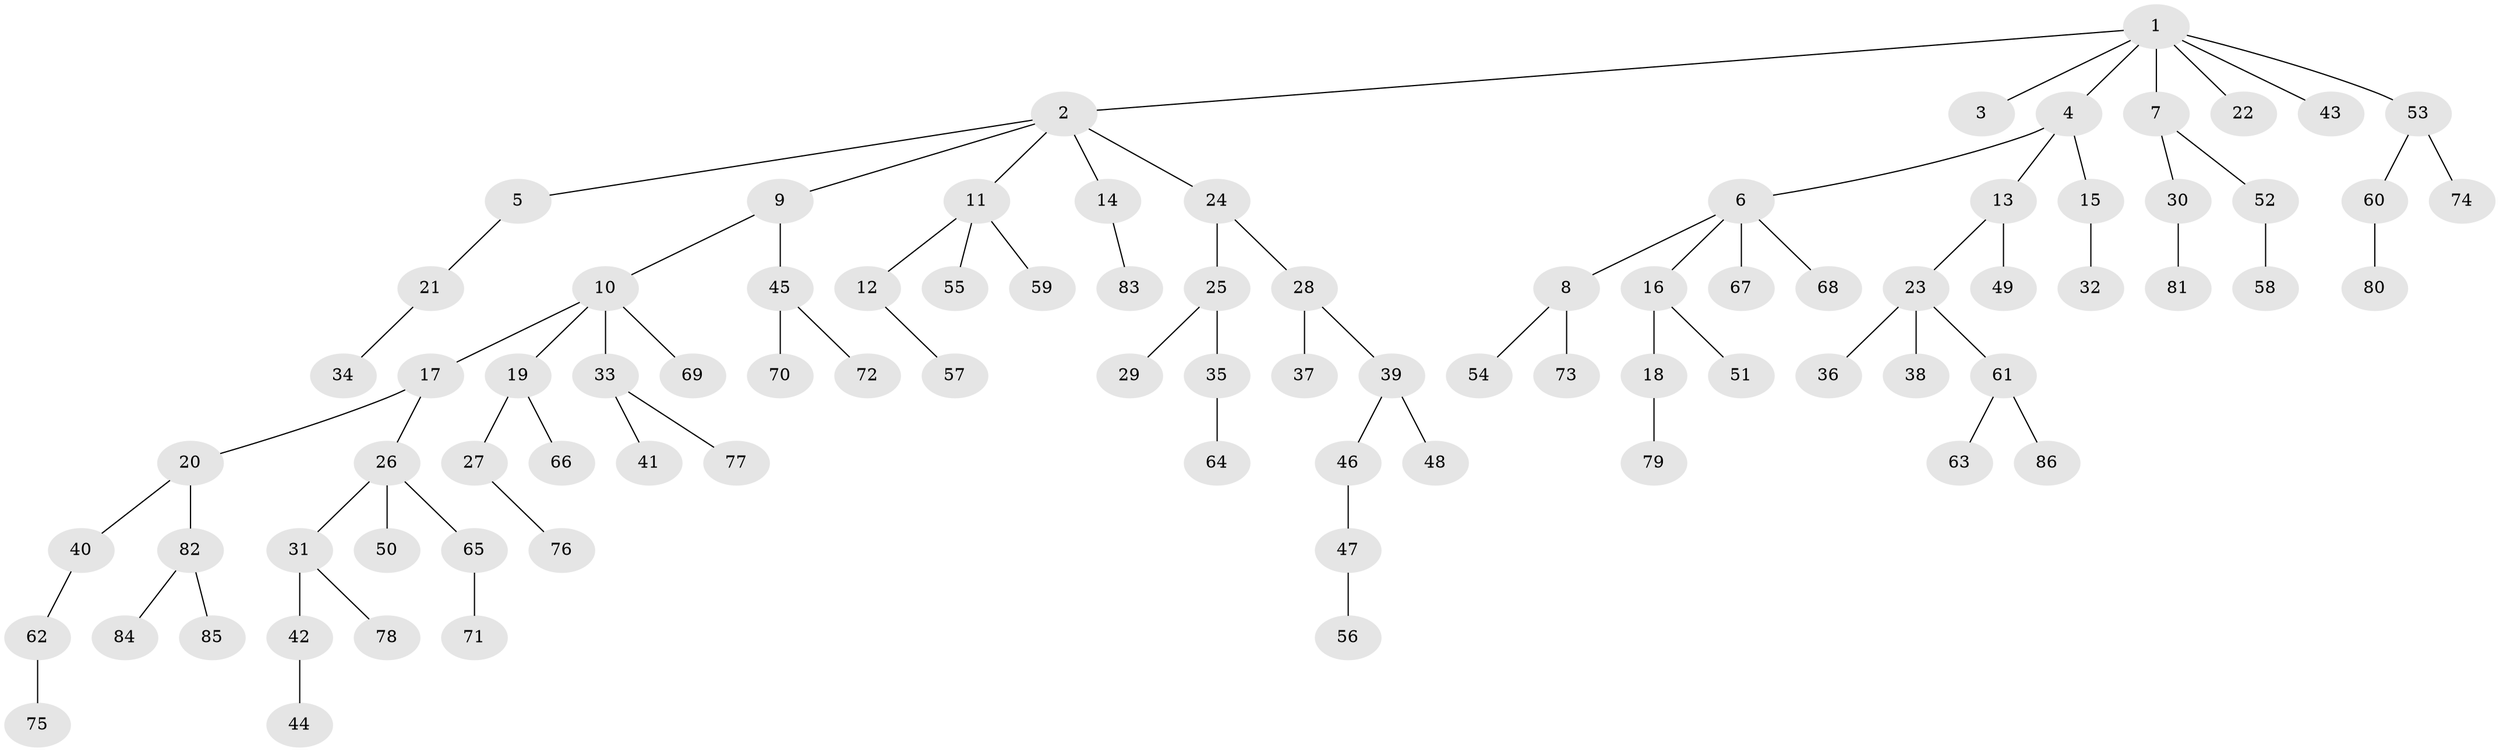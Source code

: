 // Generated by graph-tools (version 1.1) at 2025/37/03/09/25 02:37:08]
// undirected, 86 vertices, 85 edges
graph export_dot {
graph [start="1"]
  node [color=gray90,style=filled];
  1;
  2;
  3;
  4;
  5;
  6;
  7;
  8;
  9;
  10;
  11;
  12;
  13;
  14;
  15;
  16;
  17;
  18;
  19;
  20;
  21;
  22;
  23;
  24;
  25;
  26;
  27;
  28;
  29;
  30;
  31;
  32;
  33;
  34;
  35;
  36;
  37;
  38;
  39;
  40;
  41;
  42;
  43;
  44;
  45;
  46;
  47;
  48;
  49;
  50;
  51;
  52;
  53;
  54;
  55;
  56;
  57;
  58;
  59;
  60;
  61;
  62;
  63;
  64;
  65;
  66;
  67;
  68;
  69;
  70;
  71;
  72;
  73;
  74;
  75;
  76;
  77;
  78;
  79;
  80;
  81;
  82;
  83;
  84;
  85;
  86;
  1 -- 2;
  1 -- 3;
  1 -- 4;
  1 -- 7;
  1 -- 22;
  1 -- 43;
  1 -- 53;
  2 -- 5;
  2 -- 9;
  2 -- 11;
  2 -- 14;
  2 -- 24;
  4 -- 6;
  4 -- 13;
  4 -- 15;
  5 -- 21;
  6 -- 8;
  6 -- 16;
  6 -- 67;
  6 -- 68;
  7 -- 30;
  7 -- 52;
  8 -- 54;
  8 -- 73;
  9 -- 10;
  9 -- 45;
  10 -- 17;
  10 -- 19;
  10 -- 33;
  10 -- 69;
  11 -- 12;
  11 -- 55;
  11 -- 59;
  12 -- 57;
  13 -- 23;
  13 -- 49;
  14 -- 83;
  15 -- 32;
  16 -- 18;
  16 -- 51;
  17 -- 20;
  17 -- 26;
  18 -- 79;
  19 -- 27;
  19 -- 66;
  20 -- 40;
  20 -- 82;
  21 -- 34;
  23 -- 36;
  23 -- 38;
  23 -- 61;
  24 -- 25;
  24 -- 28;
  25 -- 29;
  25 -- 35;
  26 -- 31;
  26 -- 50;
  26 -- 65;
  27 -- 76;
  28 -- 37;
  28 -- 39;
  30 -- 81;
  31 -- 42;
  31 -- 78;
  33 -- 41;
  33 -- 77;
  35 -- 64;
  39 -- 46;
  39 -- 48;
  40 -- 62;
  42 -- 44;
  45 -- 70;
  45 -- 72;
  46 -- 47;
  47 -- 56;
  52 -- 58;
  53 -- 60;
  53 -- 74;
  60 -- 80;
  61 -- 63;
  61 -- 86;
  62 -- 75;
  65 -- 71;
  82 -- 84;
  82 -- 85;
}
